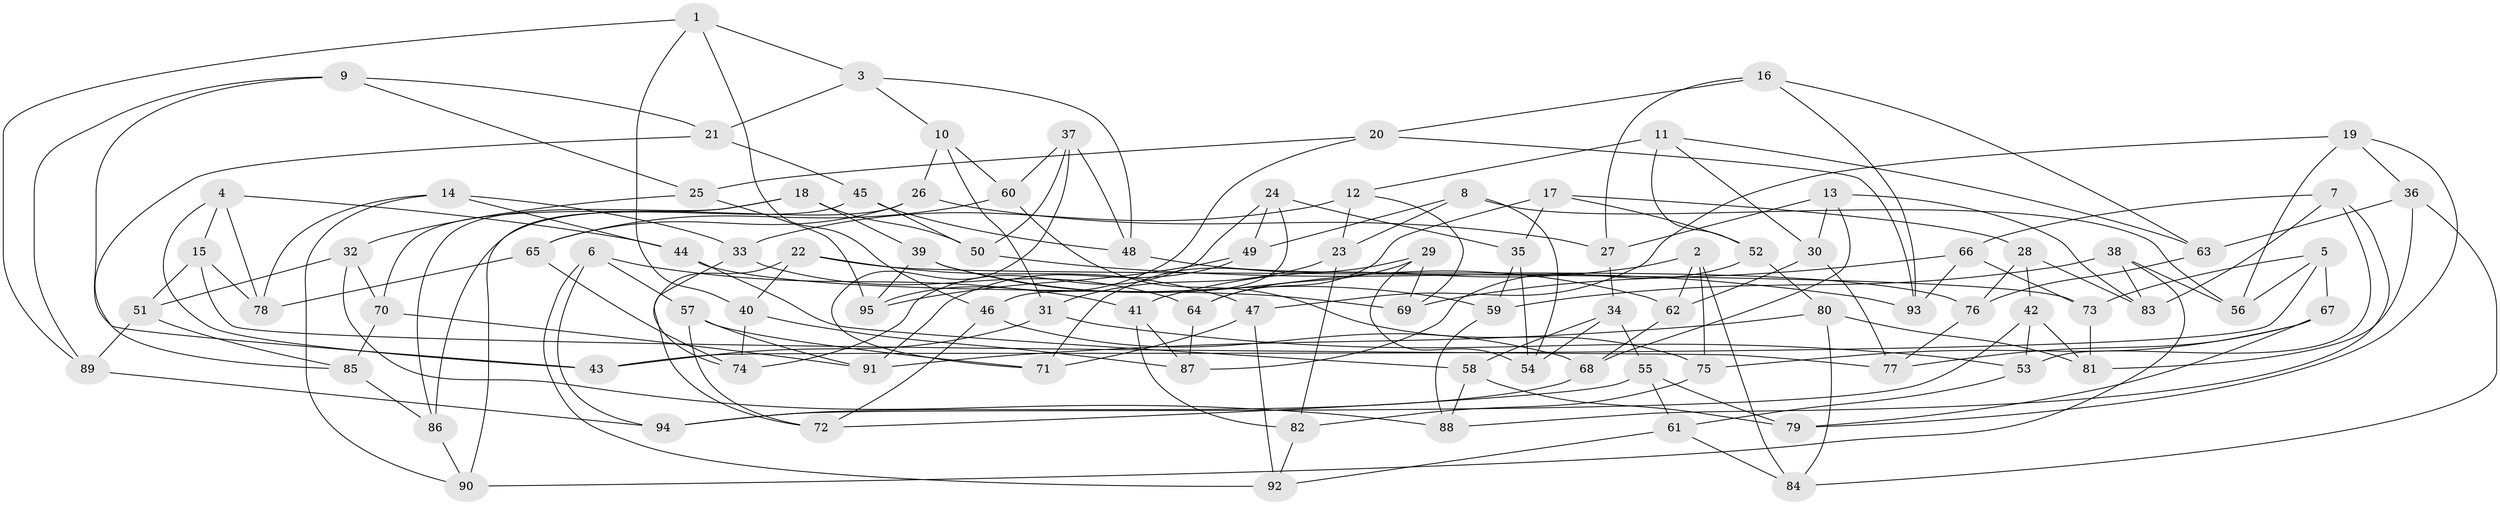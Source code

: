 // Generated by graph-tools (version 1.1) at 2025/16/03/09/25 04:16:18]
// undirected, 95 vertices, 190 edges
graph export_dot {
graph [start="1"]
  node [color=gray90,style=filled];
  1;
  2;
  3;
  4;
  5;
  6;
  7;
  8;
  9;
  10;
  11;
  12;
  13;
  14;
  15;
  16;
  17;
  18;
  19;
  20;
  21;
  22;
  23;
  24;
  25;
  26;
  27;
  28;
  29;
  30;
  31;
  32;
  33;
  34;
  35;
  36;
  37;
  38;
  39;
  40;
  41;
  42;
  43;
  44;
  45;
  46;
  47;
  48;
  49;
  50;
  51;
  52;
  53;
  54;
  55;
  56;
  57;
  58;
  59;
  60;
  61;
  62;
  63;
  64;
  65;
  66;
  67;
  68;
  69;
  70;
  71;
  72;
  73;
  74;
  75;
  76;
  77;
  78;
  79;
  80;
  81;
  82;
  83;
  84;
  85;
  86;
  87;
  88;
  89;
  90;
  91;
  92;
  93;
  94;
  95;
  1 -- 46;
  1 -- 3;
  1 -- 89;
  1 -- 40;
  2 -- 41;
  2 -- 62;
  2 -- 75;
  2 -- 84;
  3 -- 21;
  3 -- 10;
  3 -- 48;
  4 -- 15;
  4 -- 44;
  4 -- 78;
  4 -- 43;
  5 -- 67;
  5 -- 73;
  5 -- 43;
  5 -- 56;
  6 -- 41;
  6 -- 57;
  6 -- 94;
  6 -- 92;
  7 -- 53;
  7 -- 83;
  7 -- 66;
  7 -- 88;
  8 -- 49;
  8 -- 56;
  8 -- 23;
  8 -- 54;
  9 -- 21;
  9 -- 89;
  9 -- 25;
  9 -- 43;
  10 -- 60;
  10 -- 31;
  10 -- 26;
  11 -- 12;
  11 -- 52;
  11 -- 63;
  11 -- 30;
  12 -- 69;
  12 -- 33;
  12 -- 23;
  13 -- 83;
  13 -- 27;
  13 -- 68;
  13 -- 30;
  14 -- 90;
  14 -- 44;
  14 -- 78;
  14 -- 33;
  15 -- 51;
  15 -- 78;
  15 -- 77;
  16 -- 27;
  16 -- 63;
  16 -- 93;
  16 -- 20;
  17 -- 52;
  17 -- 35;
  17 -- 64;
  17 -- 28;
  18 -- 86;
  18 -- 50;
  18 -- 70;
  18 -- 39;
  19 -- 56;
  19 -- 47;
  19 -- 79;
  19 -- 36;
  20 -- 25;
  20 -- 95;
  20 -- 93;
  21 -- 85;
  21 -- 45;
  22 -- 47;
  22 -- 40;
  22 -- 72;
  22 -- 73;
  23 -- 82;
  23 -- 31;
  24 -- 49;
  24 -- 46;
  24 -- 74;
  24 -- 35;
  25 -- 95;
  25 -- 32;
  26 -- 65;
  26 -- 86;
  26 -- 27;
  27 -- 34;
  28 -- 83;
  28 -- 42;
  28 -- 76;
  29 -- 69;
  29 -- 64;
  29 -- 54;
  29 -- 71;
  30 -- 77;
  30 -- 62;
  31 -- 53;
  31 -- 43;
  32 -- 51;
  32 -- 88;
  32 -- 70;
  33 -- 74;
  33 -- 64;
  34 -- 58;
  34 -- 54;
  34 -- 55;
  35 -- 54;
  35 -- 59;
  36 -- 63;
  36 -- 81;
  36 -- 84;
  37 -- 50;
  37 -- 60;
  37 -- 71;
  37 -- 48;
  38 -- 56;
  38 -- 90;
  38 -- 59;
  38 -- 83;
  39 -- 95;
  39 -- 62;
  39 -- 59;
  40 -- 87;
  40 -- 74;
  41 -- 87;
  41 -- 82;
  42 -- 53;
  42 -- 94;
  42 -- 81;
  44 -- 69;
  44 -- 58;
  45 -- 50;
  45 -- 48;
  45 -- 90;
  46 -- 68;
  46 -- 72;
  47 -- 92;
  47 -- 71;
  48 -- 76;
  49 -- 95;
  49 -- 91;
  50 -- 93;
  51 -- 85;
  51 -- 89;
  52 -- 80;
  52 -- 87;
  53 -- 61;
  55 -- 79;
  55 -- 72;
  55 -- 61;
  57 -- 72;
  57 -- 91;
  57 -- 71;
  58 -- 88;
  58 -- 79;
  59 -- 88;
  60 -- 75;
  60 -- 65;
  61 -- 84;
  61 -- 92;
  62 -- 68;
  63 -- 76;
  64 -- 87;
  65 -- 78;
  65 -- 74;
  66 -- 73;
  66 -- 69;
  66 -- 93;
  67 -- 79;
  67 -- 75;
  67 -- 77;
  68 -- 94;
  70 -- 85;
  70 -- 91;
  73 -- 81;
  75 -- 82;
  76 -- 77;
  80 -- 91;
  80 -- 81;
  80 -- 84;
  82 -- 92;
  85 -- 86;
  86 -- 90;
  89 -- 94;
}
